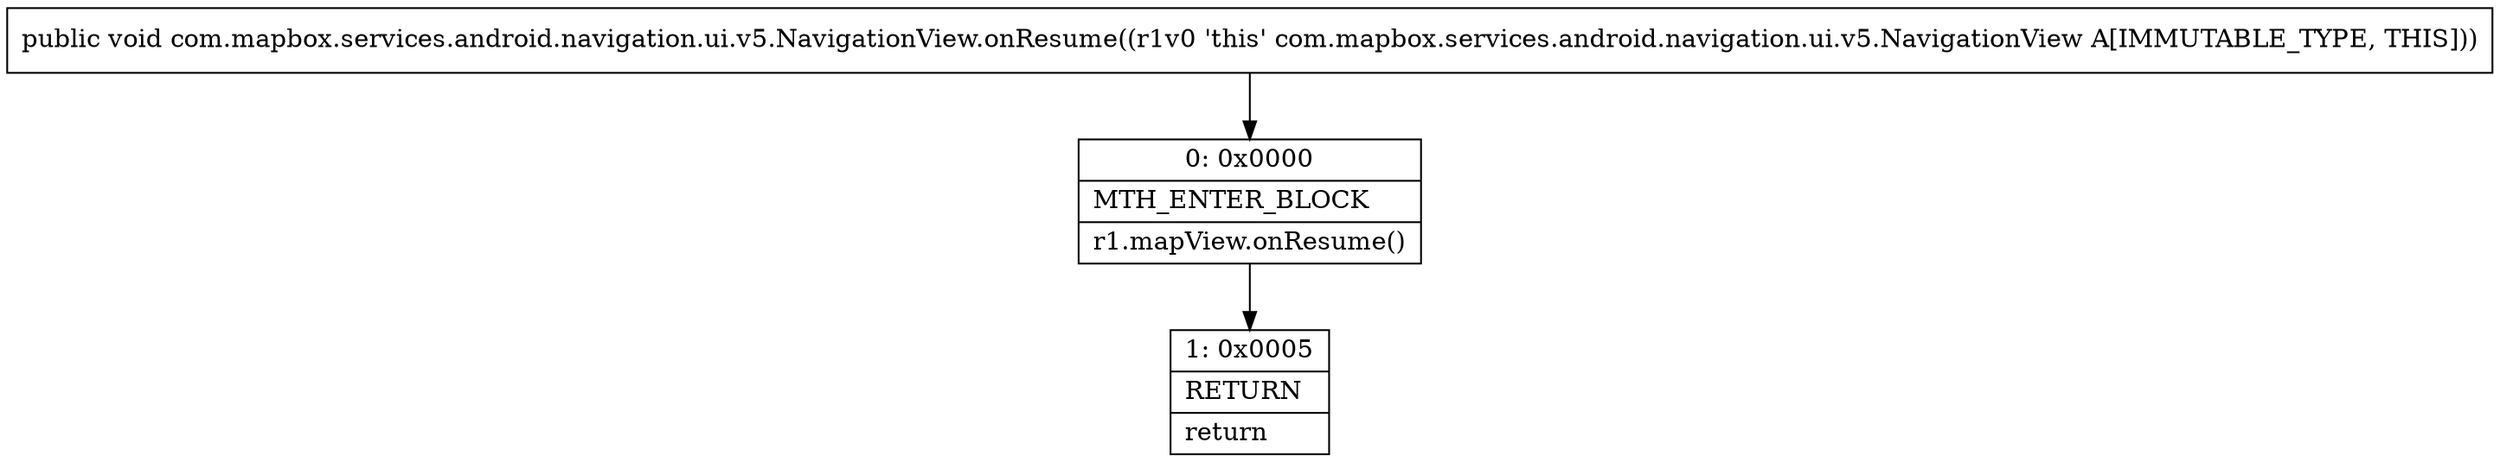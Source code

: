 digraph "CFG forcom.mapbox.services.android.navigation.ui.v5.NavigationView.onResume()V" {
Node_0 [shape=record,label="{0\:\ 0x0000|MTH_ENTER_BLOCK\l|r1.mapView.onResume()\l}"];
Node_1 [shape=record,label="{1\:\ 0x0005|RETURN\l|return\l}"];
MethodNode[shape=record,label="{public void com.mapbox.services.android.navigation.ui.v5.NavigationView.onResume((r1v0 'this' com.mapbox.services.android.navigation.ui.v5.NavigationView A[IMMUTABLE_TYPE, THIS])) }"];
MethodNode -> Node_0;
Node_0 -> Node_1;
}

